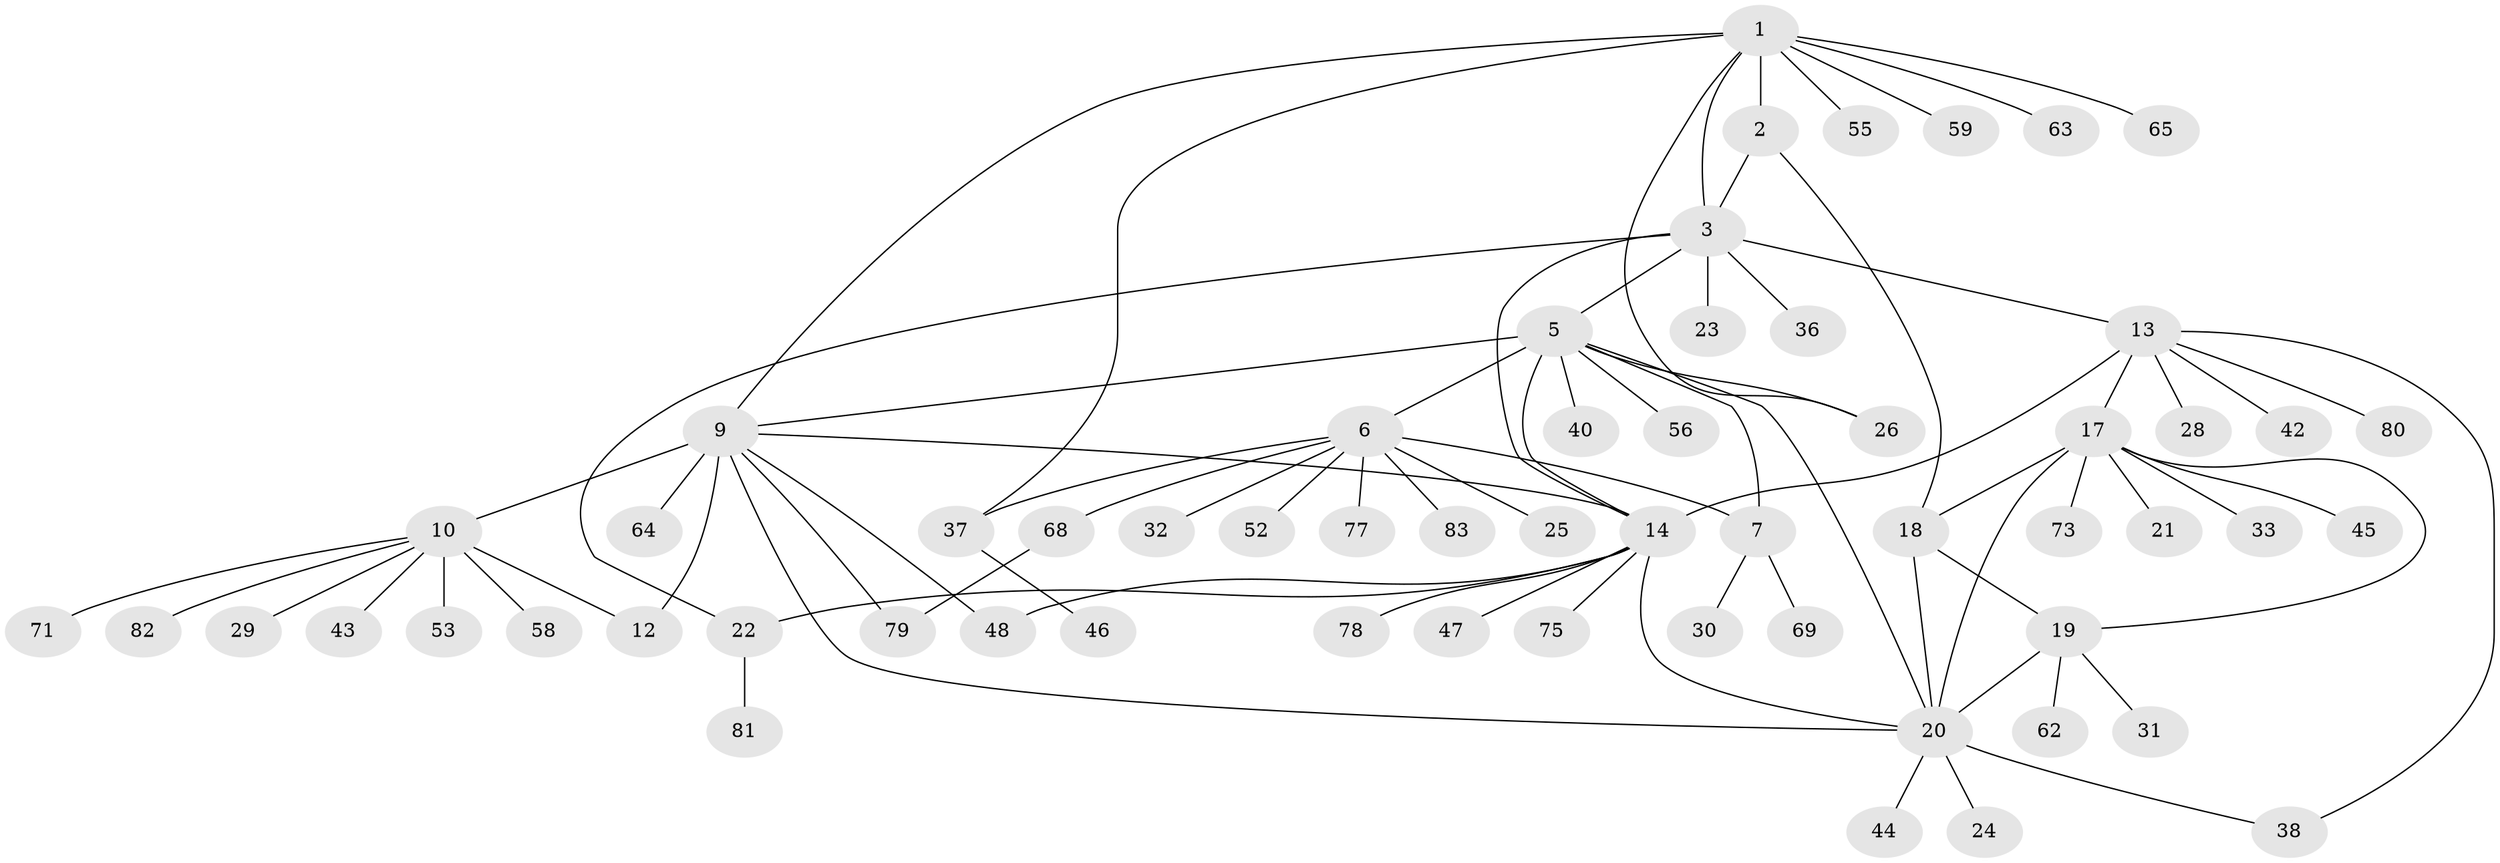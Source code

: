 // original degree distribution, {10: 0.012048192771084338, 3: 0.024096385542168676, 7: 0.04819277108433735, 4: 0.060240963855421686, 6: 0.060240963855421686, 11: 0.012048192771084338, 9: 0.024096385542168676, 8: 0.024096385542168676, 5: 0.012048192771084338, 1: 0.5301204819277109, 2: 0.1927710843373494}
// Generated by graph-tools (version 1.1) at 2025/11/02/27/25 16:11:37]
// undirected, 60 vertices, 79 edges
graph export_dot {
graph [start="1"]
  node [color=gray90,style=filled];
  1 [super="+27"];
  2 [super="+4"];
  3 [super="+15"];
  5 [super="+8"];
  6 [super="+54"];
  7 [super="+60"];
  9 [super="+11"];
  10 [super="+34"];
  12 [super="+35"];
  13 [super="+51"];
  14 [super="+16"];
  17 [super="+72"];
  18;
  19 [super="+74"];
  20 [super="+49"];
  21;
  22 [super="+39"];
  23;
  24;
  25;
  26;
  28 [super="+76"];
  29;
  30 [super="+50"];
  31;
  32;
  33;
  36;
  37 [super="+41"];
  38;
  40;
  42;
  43;
  44;
  45;
  46;
  47 [super="+61"];
  48;
  52;
  53 [super="+66"];
  55 [super="+57"];
  56;
  58;
  59 [super="+70"];
  62;
  63;
  64 [super="+67"];
  65;
  68;
  69;
  71;
  73;
  75;
  77;
  78;
  79;
  80;
  81;
  82;
  83;
  1 -- 2 [weight=2];
  1 -- 3;
  1 -- 26;
  1 -- 37;
  1 -- 59;
  1 -- 63;
  1 -- 65;
  1 -- 55;
  1 -- 9;
  2 -- 3 [weight=2];
  2 -- 18;
  3 -- 22;
  3 -- 36;
  3 -- 23;
  3 -- 13;
  3 -- 14 [weight=2];
  3 -- 5;
  5 -- 6 [weight=2];
  5 -- 7 [weight=2];
  5 -- 20;
  5 -- 40;
  5 -- 56;
  5 -- 9;
  5 -- 26;
  5 -- 14;
  6 -- 7;
  6 -- 25;
  6 -- 32;
  6 -- 37;
  6 -- 52;
  6 -- 68;
  6 -- 77;
  6 -- 83;
  7 -- 30;
  7 -- 69;
  9 -- 10 [weight=2];
  9 -- 12 [weight=2];
  9 -- 20;
  9 -- 48;
  9 -- 79;
  9 -- 64;
  9 -- 14;
  10 -- 12;
  10 -- 29;
  10 -- 58;
  10 -- 82;
  10 -- 43;
  10 -- 53;
  10 -- 71;
  13 -- 14 [weight=2];
  13 -- 17;
  13 -- 28;
  13 -- 38;
  13 -- 42;
  13 -- 80;
  14 -- 22;
  14 -- 48;
  14 -- 20;
  14 -- 78;
  14 -- 75;
  14 -- 47;
  17 -- 18;
  17 -- 19;
  17 -- 20;
  17 -- 21;
  17 -- 33;
  17 -- 45;
  17 -- 73;
  18 -- 19;
  18 -- 20;
  19 -- 20;
  19 -- 31;
  19 -- 62;
  20 -- 24;
  20 -- 38;
  20 -- 44;
  22 -- 81;
  37 -- 46;
  68 -- 79;
}
